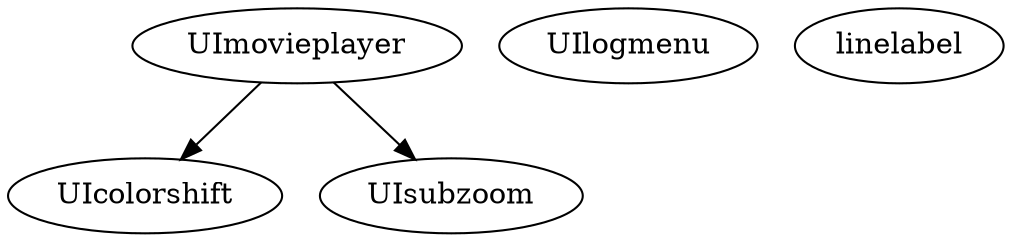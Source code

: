 /* Created by mdot for Matlab */
digraph m2html {
  UImovieplayer -> UIcolorshift;
  UImovieplayer -> UIsubzoom;

  UIcolorshift [URL="UIcolorshift.html"];
  UIlogmenu [URL="UIlogmenu.html"];
  UImovieplayer [URL="UImovieplayer.html"];
  UIsubzoom [URL="UIsubzoom.html"];
  linelabel [URL="linelabel.html"];
}